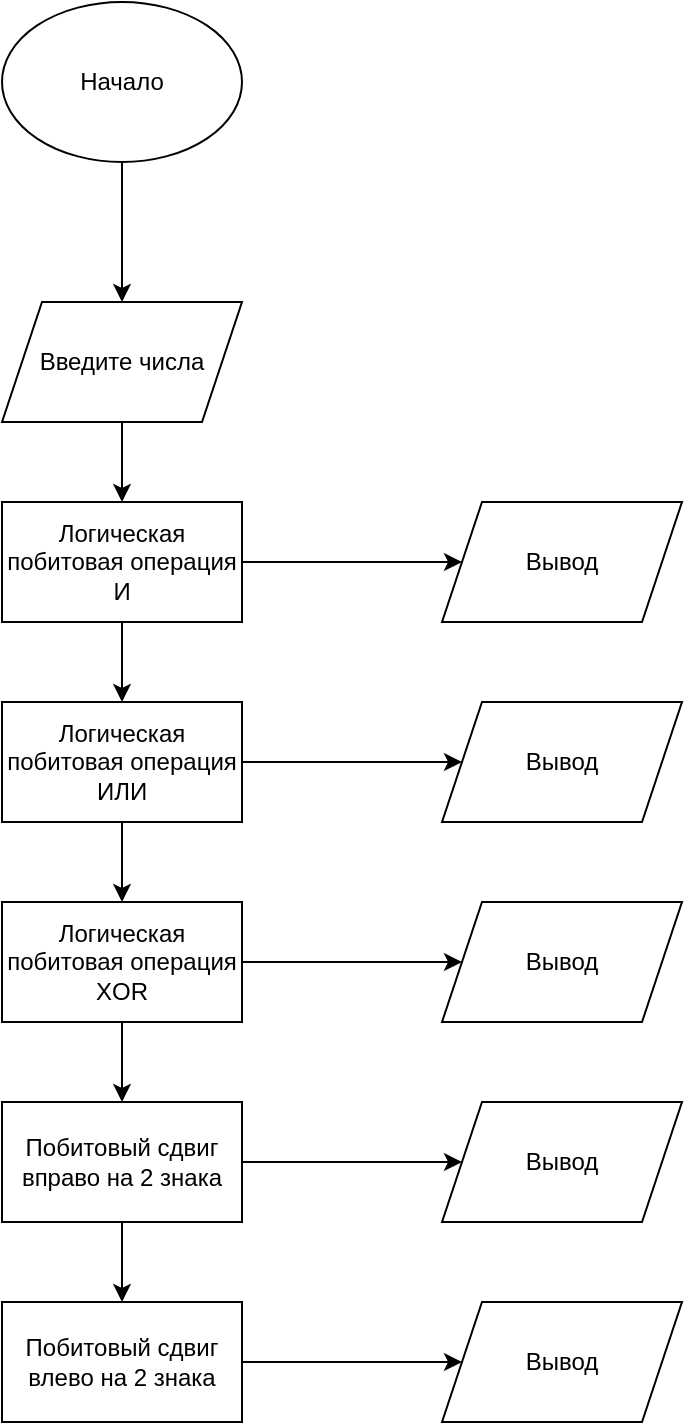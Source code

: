<mxfile version="16.0.0" type="github">
  <diagram id="i-MBx5_v8haH91gUBkEL" name="Page-1">
    <mxGraphModel dx="782" dy="434" grid="1" gridSize="10" guides="1" tooltips="1" connect="1" arrows="1" fold="1" page="1" pageScale="1" pageWidth="827" pageHeight="1169" math="0" shadow="0">
      <root>
        <mxCell id="0" />
        <mxCell id="1" parent="0" />
        <mxCell id="h5tMYhccPphKTGKUEnCO-3" style="edgeStyle=orthogonalEdgeStyle;rounded=0;orthogonalLoop=1;jettySize=auto;html=1;entryX=0.5;entryY=0;entryDx=0;entryDy=0;" edge="1" parent="1" source="h5tMYhccPphKTGKUEnCO-1" target="h5tMYhccPphKTGKUEnCO-2">
          <mxGeometry relative="1" as="geometry" />
        </mxCell>
        <mxCell id="h5tMYhccPphKTGKUEnCO-1" value="Начало" style="ellipse;whiteSpace=wrap;html=1;" vertex="1" parent="1">
          <mxGeometry x="340" y="170" width="120" height="80" as="geometry" />
        </mxCell>
        <mxCell id="h5tMYhccPphKTGKUEnCO-5" style="edgeStyle=orthogonalEdgeStyle;rounded=0;orthogonalLoop=1;jettySize=auto;html=1;entryX=0.5;entryY=0;entryDx=0;entryDy=0;" edge="1" parent="1" source="h5tMYhccPphKTGKUEnCO-2" target="h5tMYhccPphKTGKUEnCO-4">
          <mxGeometry relative="1" as="geometry" />
        </mxCell>
        <mxCell id="h5tMYhccPphKTGKUEnCO-2" value="Введите числа" style="shape=parallelogram;perimeter=parallelogramPerimeter;whiteSpace=wrap;html=1;fixedSize=1;" vertex="1" parent="1">
          <mxGeometry x="340" y="320" width="120" height="60" as="geometry" />
        </mxCell>
        <mxCell id="h5tMYhccPphKTGKUEnCO-7" style="edgeStyle=orthogonalEdgeStyle;rounded=0;orthogonalLoop=1;jettySize=auto;html=1;entryX=0.5;entryY=0;entryDx=0;entryDy=0;" edge="1" parent="1" source="h5tMYhccPphKTGKUEnCO-4" target="h5tMYhccPphKTGKUEnCO-6">
          <mxGeometry relative="1" as="geometry" />
        </mxCell>
        <mxCell id="h5tMYhccPphKTGKUEnCO-16" style="edgeStyle=orthogonalEdgeStyle;rounded=0;orthogonalLoop=1;jettySize=auto;html=1;entryX=0;entryY=0.5;entryDx=0;entryDy=0;" edge="1" parent="1" source="h5tMYhccPphKTGKUEnCO-4" target="h5tMYhccPphKTGKUEnCO-14">
          <mxGeometry relative="1" as="geometry" />
        </mxCell>
        <mxCell id="h5tMYhccPphKTGKUEnCO-4" value="Логическая побитовая операция И" style="rounded=0;whiteSpace=wrap;html=1;" vertex="1" parent="1">
          <mxGeometry x="340" y="420" width="120" height="60" as="geometry" />
        </mxCell>
        <mxCell id="h5tMYhccPphKTGKUEnCO-9" style="edgeStyle=orthogonalEdgeStyle;rounded=0;orthogonalLoop=1;jettySize=auto;html=1;entryX=0.5;entryY=0;entryDx=0;entryDy=0;" edge="1" parent="1" source="h5tMYhccPphKTGKUEnCO-6" target="h5tMYhccPphKTGKUEnCO-8">
          <mxGeometry relative="1" as="geometry" />
        </mxCell>
        <mxCell id="h5tMYhccPphKTGKUEnCO-17" style="edgeStyle=orthogonalEdgeStyle;rounded=0;orthogonalLoop=1;jettySize=auto;html=1;" edge="1" parent="1" source="h5tMYhccPphKTGKUEnCO-6" target="h5tMYhccPphKTGKUEnCO-15">
          <mxGeometry relative="1" as="geometry" />
        </mxCell>
        <mxCell id="h5tMYhccPphKTGKUEnCO-6" value="Логическая побитовая операция ИЛИ" style="rounded=0;whiteSpace=wrap;html=1;" vertex="1" parent="1">
          <mxGeometry x="340" y="520" width="120" height="60" as="geometry" />
        </mxCell>
        <mxCell id="h5tMYhccPphKTGKUEnCO-11" style="edgeStyle=orthogonalEdgeStyle;rounded=0;orthogonalLoop=1;jettySize=auto;html=1;entryX=0.5;entryY=0;entryDx=0;entryDy=0;" edge="1" parent="1" source="h5tMYhccPphKTGKUEnCO-8" target="h5tMYhccPphKTGKUEnCO-10">
          <mxGeometry relative="1" as="geometry" />
        </mxCell>
        <mxCell id="h5tMYhccPphKTGKUEnCO-19" style="edgeStyle=orthogonalEdgeStyle;rounded=0;orthogonalLoop=1;jettySize=auto;html=1;entryX=0;entryY=0.5;entryDx=0;entryDy=0;" edge="1" parent="1" source="h5tMYhccPphKTGKUEnCO-8" target="h5tMYhccPphKTGKUEnCO-18">
          <mxGeometry relative="1" as="geometry" />
        </mxCell>
        <mxCell id="h5tMYhccPphKTGKUEnCO-8" value="Логическая побитовая операция XOR" style="rounded=0;whiteSpace=wrap;html=1;" vertex="1" parent="1">
          <mxGeometry x="340" y="620" width="120" height="60" as="geometry" />
        </mxCell>
        <mxCell id="h5tMYhccPphKTGKUEnCO-13" style="edgeStyle=orthogonalEdgeStyle;rounded=0;orthogonalLoop=1;jettySize=auto;html=1;entryX=0.5;entryY=0;entryDx=0;entryDy=0;" edge="1" parent="1" source="h5tMYhccPphKTGKUEnCO-10" target="h5tMYhccPphKTGKUEnCO-12">
          <mxGeometry relative="1" as="geometry" />
        </mxCell>
        <mxCell id="h5tMYhccPphKTGKUEnCO-21" style="edgeStyle=orthogonalEdgeStyle;rounded=0;orthogonalLoop=1;jettySize=auto;html=1;entryX=0;entryY=0.5;entryDx=0;entryDy=0;" edge="1" parent="1" source="h5tMYhccPphKTGKUEnCO-10" target="h5tMYhccPphKTGKUEnCO-20">
          <mxGeometry relative="1" as="geometry" />
        </mxCell>
        <mxCell id="h5tMYhccPphKTGKUEnCO-10" value="Побитовый сдвиг вправо на 2 знака" style="rounded=0;whiteSpace=wrap;html=1;" vertex="1" parent="1">
          <mxGeometry x="340" y="720" width="120" height="60" as="geometry" />
        </mxCell>
        <mxCell id="h5tMYhccPphKTGKUEnCO-23" style="edgeStyle=orthogonalEdgeStyle;rounded=0;orthogonalLoop=1;jettySize=auto;html=1;entryX=0;entryY=0.5;entryDx=0;entryDy=0;" edge="1" parent="1" source="h5tMYhccPphKTGKUEnCO-12" target="h5tMYhccPphKTGKUEnCO-22">
          <mxGeometry relative="1" as="geometry" />
        </mxCell>
        <mxCell id="h5tMYhccPphKTGKUEnCO-12" value="Побитовый сдвиг влево на 2 знака" style="rounded=0;whiteSpace=wrap;html=1;" vertex="1" parent="1">
          <mxGeometry x="340" y="820" width="120" height="60" as="geometry" />
        </mxCell>
        <mxCell id="h5tMYhccPphKTGKUEnCO-14" value="Вывод" style="shape=parallelogram;perimeter=parallelogramPerimeter;whiteSpace=wrap;html=1;fixedSize=1;" vertex="1" parent="1">
          <mxGeometry x="560" y="420" width="120" height="60" as="geometry" />
        </mxCell>
        <mxCell id="h5tMYhccPphKTGKUEnCO-15" value="Вывод" style="shape=parallelogram;perimeter=parallelogramPerimeter;whiteSpace=wrap;html=1;fixedSize=1;" vertex="1" parent="1">
          <mxGeometry x="560" y="520" width="120" height="60" as="geometry" />
        </mxCell>
        <mxCell id="h5tMYhccPphKTGKUEnCO-18" value="Вывод" style="shape=parallelogram;perimeter=parallelogramPerimeter;whiteSpace=wrap;html=1;fixedSize=1;" vertex="1" parent="1">
          <mxGeometry x="560" y="620" width="120" height="60" as="geometry" />
        </mxCell>
        <mxCell id="h5tMYhccPphKTGKUEnCO-20" value="Вывод" style="shape=parallelogram;perimeter=parallelogramPerimeter;whiteSpace=wrap;html=1;fixedSize=1;" vertex="1" parent="1">
          <mxGeometry x="560" y="720" width="120" height="60" as="geometry" />
        </mxCell>
        <mxCell id="h5tMYhccPphKTGKUEnCO-22" value="Вывод" style="shape=parallelogram;perimeter=parallelogramPerimeter;whiteSpace=wrap;html=1;fixedSize=1;" vertex="1" parent="1">
          <mxGeometry x="560" y="820" width="120" height="60" as="geometry" />
        </mxCell>
      </root>
    </mxGraphModel>
  </diagram>
</mxfile>
